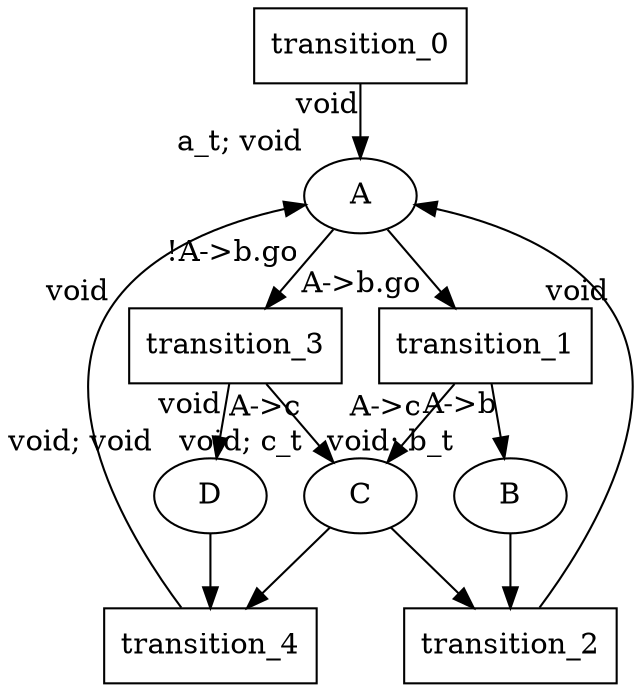 digraph G {
    splines = true;
    start = 5;
    transition_0 [shape="box", pos="3,13!"];

    A[shape="oval", xlabel="a_t; void", pos="3, 11.5!"];
    // A inputs
    transition_0->A[xlabel="void"];

    transition_2[shape="box", pos="0, 7!"];
    transition_4->A[xlabel="void"];
    transition_2->A[xlabel="void"];

    // A outputs
    transition_3[shape="box", pos="6, 9!"];
    transition_1[shape="box" pos="0, 9!"];
    A->transition_3[xlabel="!A->b.go"];
    A->transition_1[xlabel=" A->b.go", pos="0, 9!"];

    B[shape="oval", xlabel="void; b_t", pos="0, 8!"];
    // B inputs
    transition_1->B[xlabel="A->b"];
    // B outputs
    B->transition_2;

    C[shape="oval", xlabel="void; c_t", pos="3, 8!"];
    // C inputs
    transition_1->C[xlabel="A->c"];
    transition_3->C[xlabel="A->c"];
    // C outputs
    C->transition_2;
    transition_4[shape="box", pos="6, 7!"];
    C->transition_4;

    D[shape="oval", xlabel="void; void", pos="6, 8!"];
    // D inputs
    transition_3->D[xlabel="void"];
    // D outputs
    D->transition_4;


}
